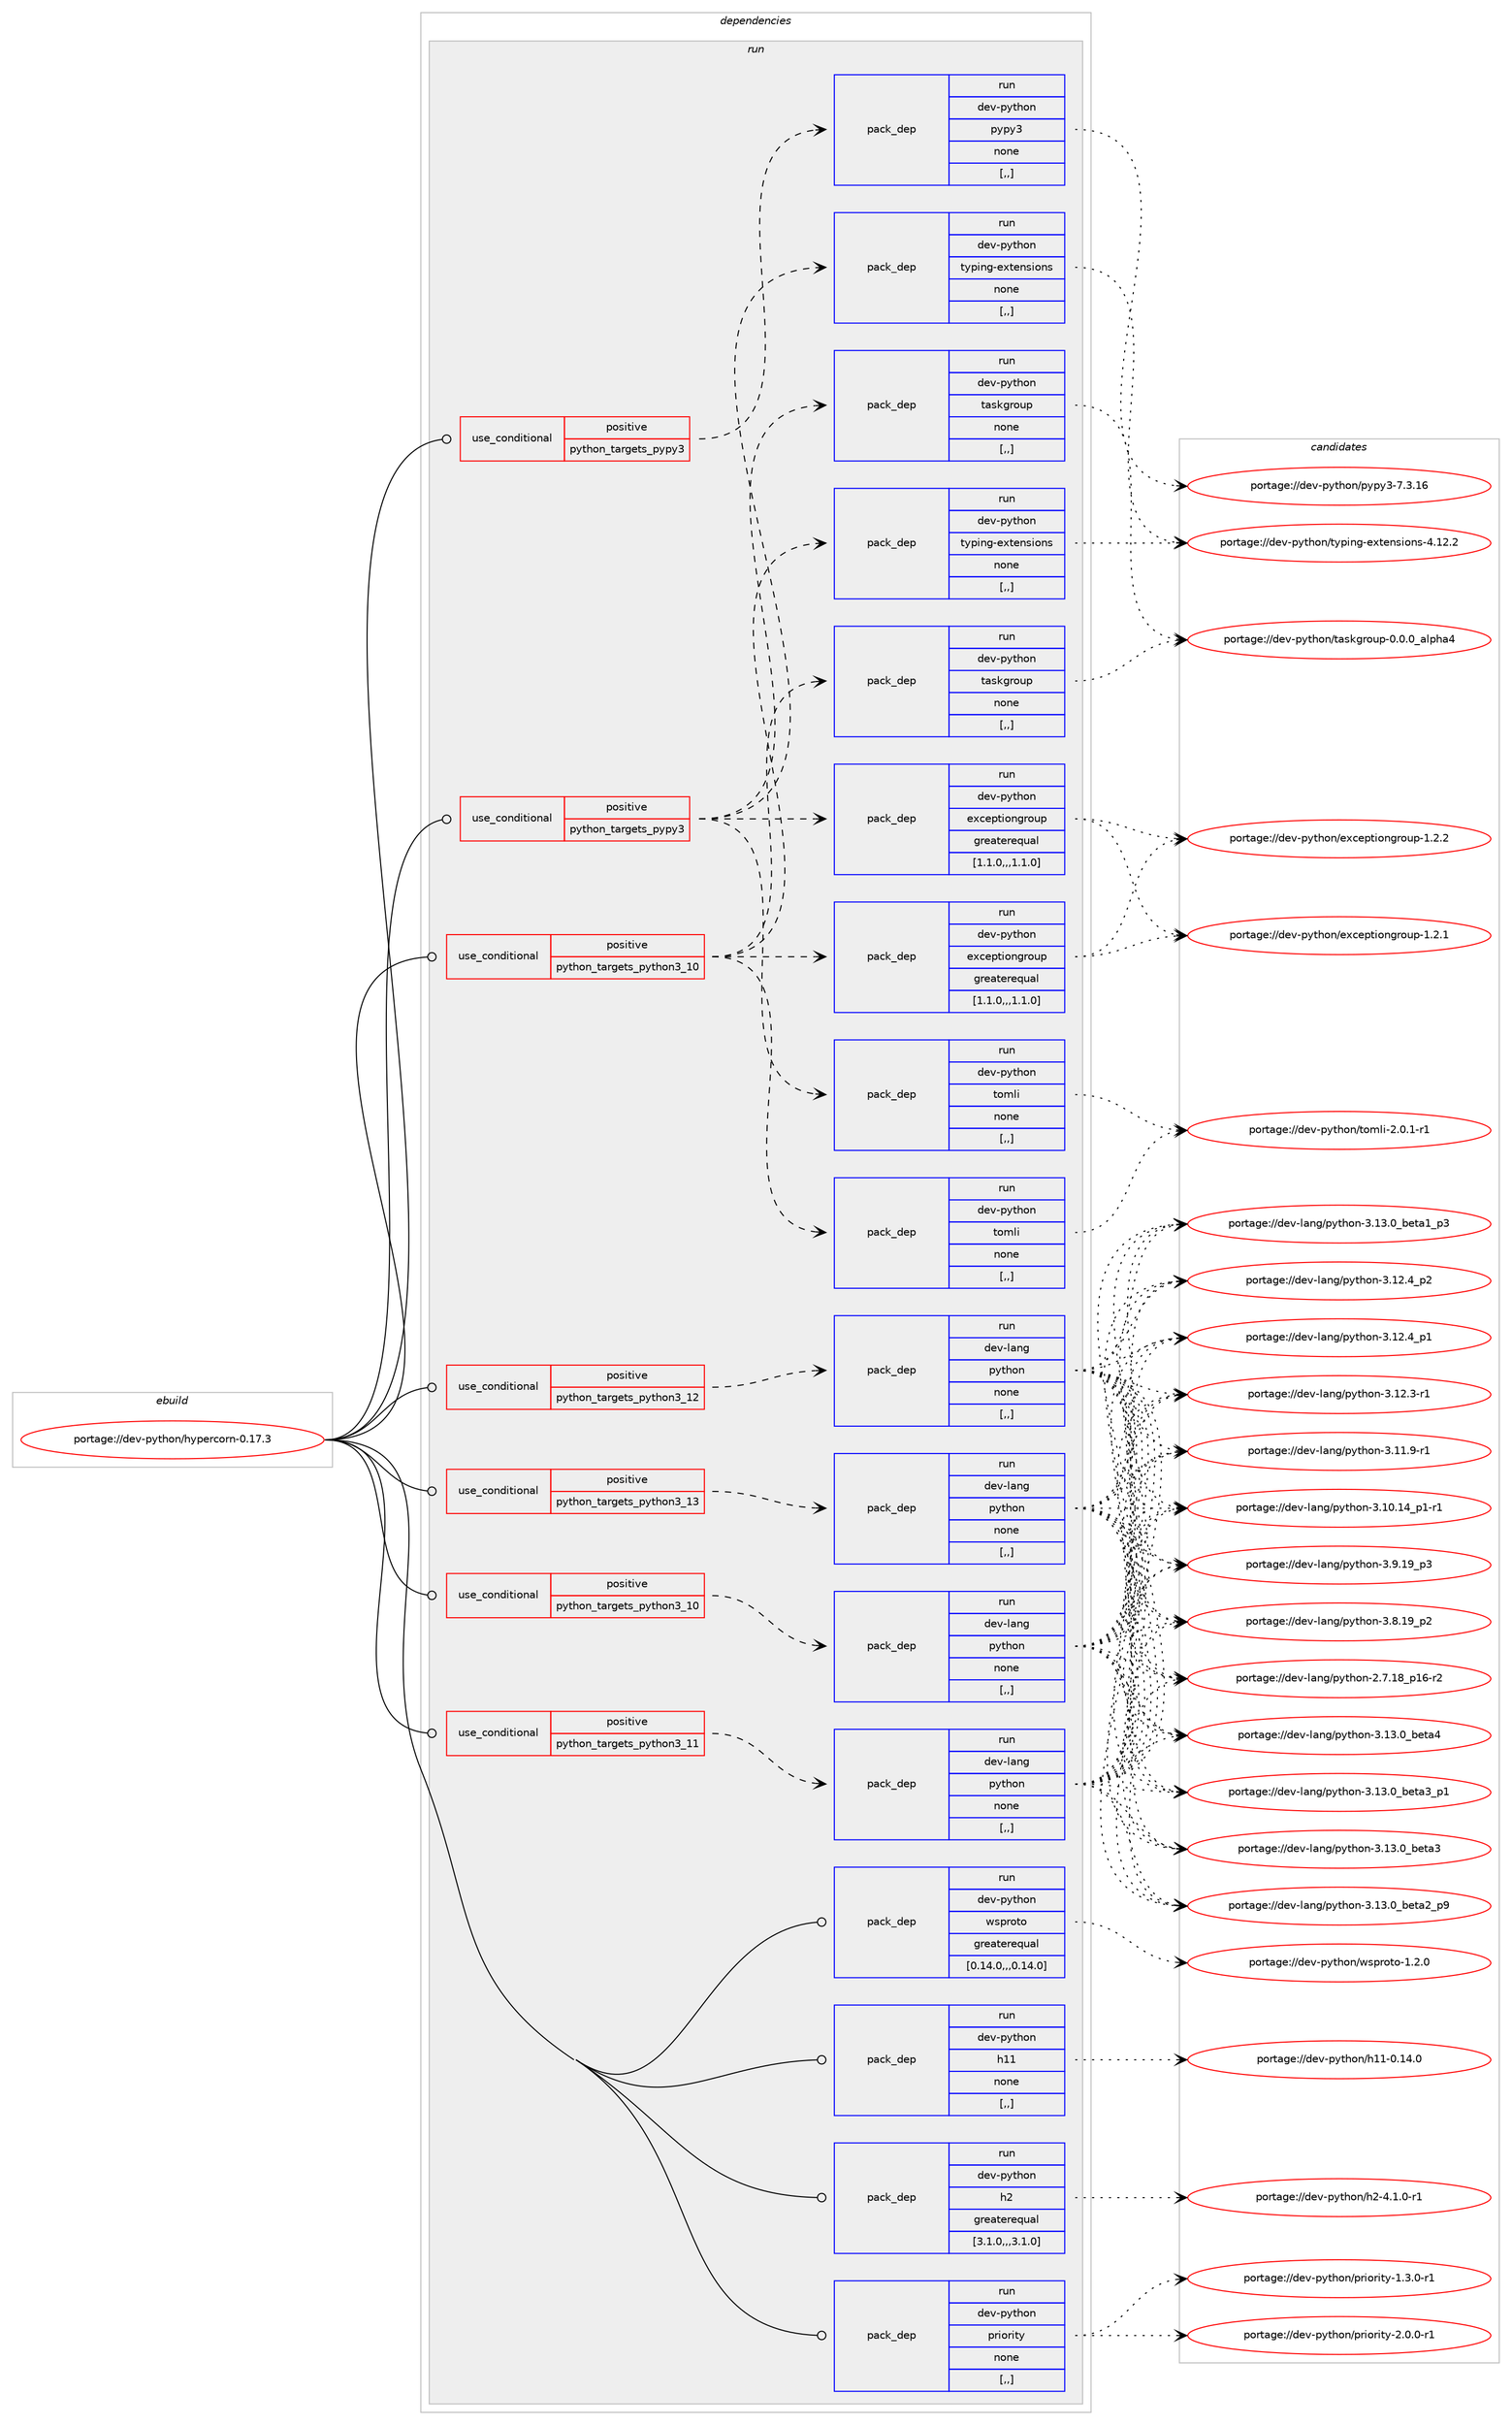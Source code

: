 digraph prolog {

# *************
# Graph options
# *************

newrank=true;
concentrate=true;
compound=true;
graph [rankdir=LR,fontname=Helvetica,fontsize=10,ranksep=1.5];#, ranksep=2.5, nodesep=0.2];
edge  [arrowhead=vee];
node  [fontname=Helvetica,fontsize=10];

# **********
# The ebuild
# **********

subgraph cluster_leftcol {
color=gray;
label=<<i>ebuild</i>>;
id [label="portage://dev-python/hypercorn-0.17.3", color=red, width=4, href="../dev-python/hypercorn-0.17.3.svg"];
}

# ****************
# The dependencies
# ****************

subgraph cluster_midcol {
color=gray;
label=<<i>dependencies</i>>;
subgraph cluster_compile {
fillcolor="#eeeeee";
style=filled;
label=<<i>compile</i>>;
}
subgraph cluster_compileandrun {
fillcolor="#eeeeee";
style=filled;
label=<<i>compile and run</i>>;
}
subgraph cluster_run {
fillcolor="#eeeeee";
style=filled;
label=<<i>run</i>>;
subgraph cond33666 {
dependency148445 [label=<<TABLE BORDER="0" CELLBORDER="1" CELLSPACING="0" CELLPADDING="4"><TR><TD ROWSPAN="3" CELLPADDING="10">use_conditional</TD></TR><TR><TD>positive</TD></TR><TR><TD>python_targets_pypy3</TD></TR></TABLE>>, shape=none, color=red];
subgraph pack113526 {
dependency148446 [label=<<TABLE BORDER="0" CELLBORDER="1" CELLSPACING="0" CELLPADDING="4" WIDTH="220"><TR><TD ROWSPAN="6" CELLPADDING="30">pack_dep</TD></TR><TR><TD WIDTH="110">run</TD></TR><TR><TD>dev-python</TD></TR><TR><TD>exceptiongroup</TD></TR><TR><TD>greaterequal</TD></TR><TR><TD>[1.1.0,,,1.1.0]</TD></TR></TABLE>>, shape=none, color=blue];
}
dependency148445:e -> dependency148446:w [weight=20,style="dashed",arrowhead="vee"];
subgraph pack113527 {
dependency148447 [label=<<TABLE BORDER="0" CELLBORDER="1" CELLSPACING="0" CELLPADDING="4" WIDTH="220"><TR><TD ROWSPAN="6" CELLPADDING="30">pack_dep</TD></TR><TR><TD WIDTH="110">run</TD></TR><TR><TD>dev-python</TD></TR><TR><TD>taskgroup</TD></TR><TR><TD>none</TD></TR><TR><TD>[,,]</TD></TR></TABLE>>, shape=none, color=blue];
}
dependency148445:e -> dependency148447:w [weight=20,style="dashed",arrowhead="vee"];
subgraph pack113528 {
dependency148448 [label=<<TABLE BORDER="0" CELLBORDER="1" CELLSPACING="0" CELLPADDING="4" WIDTH="220"><TR><TD ROWSPAN="6" CELLPADDING="30">pack_dep</TD></TR><TR><TD WIDTH="110">run</TD></TR><TR><TD>dev-python</TD></TR><TR><TD>tomli</TD></TR><TR><TD>none</TD></TR><TR><TD>[,,]</TD></TR></TABLE>>, shape=none, color=blue];
}
dependency148445:e -> dependency148448:w [weight=20,style="dashed",arrowhead="vee"];
subgraph pack113529 {
dependency148449 [label=<<TABLE BORDER="0" CELLBORDER="1" CELLSPACING="0" CELLPADDING="4" WIDTH="220"><TR><TD ROWSPAN="6" CELLPADDING="30">pack_dep</TD></TR><TR><TD WIDTH="110">run</TD></TR><TR><TD>dev-python</TD></TR><TR><TD>typing-extensions</TD></TR><TR><TD>none</TD></TR><TR><TD>[,,]</TD></TR></TABLE>>, shape=none, color=blue];
}
dependency148445:e -> dependency148449:w [weight=20,style="dashed",arrowhead="vee"];
}
id:e -> dependency148445:w [weight=20,style="solid",arrowhead="odot"];
subgraph cond33667 {
dependency148450 [label=<<TABLE BORDER="0" CELLBORDER="1" CELLSPACING="0" CELLPADDING="4"><TR><TD ROWSPAN="3" CELLPADDING="10">use_conditional</TD></TR><TR><TD>positive</TD></TR><TR><TD>python_targets_pypy3</TD></TR></TABLE>>, shape=none, color=red];
subgraph pack113530 {
dependency148451 [label=<<TABLE BORDER="0" CELLBORDER="1" CELLSPACING="0" CELLPADDING="4" WIDTH="220"><TR><TD ROWSPAN="6" CELLPADDING="30">pack_dep</TD></TR><TR><TD WIDTH="110">run</TD></TR><TR><TD>dev-python</TD></TR><TR><TD>pypy3</TD></TR><TR><TD>none</TD></TR><TR><TD>[,,]</TD></TR></TABLE>>, shape=none, color=blue];
}
dependency148450:e -> dependency148451:w [weight=20,style="dashed",arrowhead="vee"];
}
id:e -> dependency148450:w [weight=20,style="solid",arrowhead="odot"];
subgraph cond33668 {
dependency148452 [label=<<TABLE BORDER="0" CELLBORDER="1" CELLSPACING="0" CELLPADDING="4"><TR><TD ROWSPAN="3" CELLPADDING="10">use_conditional</TD></TR><TR><TD>positive</TD></TR><TR><TD>python_targets_python3_10</TD></TR></TABLE>>, shape=none, color=red];
subgraph pack113531 {
dependency148453 [label=<<TABLE BORDER="0" CELLBORDER="1" CELLSPACING="0" CELLPADDING="4" WIDTH="220"><TR><TD ROWSPAN="6" CELLPADDING="30">pack_dep</TD></TR><TR><TD WIDTH="110">run</TD></TR><TR><TD>dev-lang</TD></TR><TR><TD>python</TD></TR><TR><TD>none</TD></TR><TR><TD>[,,]</TD></TR></TABLE>>, shape=none, color=blue];
}
dependency148452:e -> dependency148453:w [weight=20,style="dashed",arrowhead="vee"];
}
id:e -> dependency148452:w [weight=20,style="solid",arrowhead="odot"];
subgraph cond33669 {
dependency148454 [label=<<TABLE BORDER="0" CELLBORDER="1" CELLSPACING="0" CELLPADDING="4"><TR><TD ROWSPAN="3" CELLPADDING="10">use_conditional</TD></TR><TR><TD>positive</TD></TR><TR><TD>python_targets_python3_10</TD></TR></TABLE>>, shape=none, color=red];
subgraph pack113532 {
dependency148455 [label=<<TABLE BORDER="0" CELLBORDER="1" CELLSPACING="0" CELLPADDING="4" WIDTH="220"><TR><TD ROWSPAN="6" CELLPADDING="30">pack_dep</TD></TR><TR><TD WIDTH="110">run</TD></TR><TR><TD>dev-python</TD></TR><TR><TD>exceptiongroup</TD></TR><TR><TD>greaterequal</TD></TR><TR><TD>[1.1.0,,,1.1.0]</TD></TR></TABLE>>, shape=none, color=blue];
}
dependency148454:e -> dependency148455:w [weight=20,style="dashed",arrowhead="vee"];
subgraph pack113533 {
dependency148456 [label=<<TABLE BORDER="0" CELLBORDER="1" CELLSPACING="0" CELLPADDING="4" WIDTH="220"><TR><TD ROWSPAN="6" CELLPADDING="30">pack_dep</TD></TR><TR><TD WIDTH="110">run</TD></TR><TR><TD>dev-python</TD></TR><TR><TD>taskgroup</TD></TR><TR><TD>none</TD></TR><TR><TD>[,,]</TD></TR></TABLE>>, shape=none, color=blue];
}
dependency148454:e -> dependency148456:w [weight=20,style="dashed",arrowhead="vee"];
subgraph pack113534 {
dependency148457 [label=<<TABLE BORDER="0" CELLBORDER="1" CELLSPACING="0" CELLPADDING="4" WIDTH="220"><TR><TD ROWSPAN="6" CELLPADDING="30">pack_dep</TD></TR><TR><TD WIDTH="110">run</TD></TR><TR><TD>dev-python</TD></TR><TR><TD>tomli</TD></TR><TR><TD>none</TD></TR><TR><TD>[,,]</TD></TR></TABLE>>, shape=none, color=blue];
}
dependency148454:e -> dependency148457:w [weight=20,style="dashed",arrowhead="vee"];
subgraph pack113535 {
dependency148458 [label=<<TABLE BORDER="0" CELLBORDER="1" CELLSPACING="0" CELLPADDING="4" WIDTH="220"><TR><TD ROWSPAN="6" CELLPADDING="30">pack_dep</TD></TR><TR><TD WIDTH="110">run</TD></TR><TR><TD>dev-python</TD></TR><TR><TD>typing-extensions</TD></TR><TR><TD>none</TD></TR><TR><TD>[,,]</TD></TR></TABLE>>, shape=none, color=blue];
}
dependency148454:e -> dependency148458:w [weight=20,style="dashed",arrowhead="vee"];
}
id:e -> dependency148454:w [weight=20,style="solid",arrowhead="odot"];
subgraph cond33670 {
dependency148459 [label=<<TABLE BORDER="0" CELLBORDER="1" CELLSPACING="0" CELLPADDING="4"><TR><TD ROWSPAN="3" CELLPADDING="10">use_conditional</TD></TR><TR><TD>positive</TD></TR><TR><TD>python_targets_python3_11</TD></TR></TABLE>>, shape=none, color=red];
subgraph pack113536 {
dependency148460 [label=<<TABLE BORDER="0" CELLBORDER="1" CELLSPACING="0" CELLPADDING="4" WIDTH="220"><TR><TD ROWSPAN="6" CELLPADDING="30">pack_dep</TD></TR><TR><TD WIDTH="110">run</TD></TR><TR><TD>dev-lang</TD></TR><TR><TD>python</TD></TR><TR><TD>none</TD></TR><TR><TD>[,,]</TD></TR></TABLE>>, shape=none, color=blue];
}
dependency148459:e -> dependency148460:w [weight=20,style="dashed",arrowhead="vee"];
}
id:e -> dependency148459:w [weight=20,style="solid",arrowhead="odot"];
subgraph cond33671 {
dependency148461 [label=<<TABLE BORDER="0" CELLBORDER="1" CELLSPACING="0" CELLPADDING="4"><TR><TD ROWSPAN="3" CELLPADDING="10">use_conditional</TD></TR><TR><TD>positive</TD></TR><TR><TD>python_targets_python3_12</TD></TR></TABLE>>, shape=none, color=red];
subgraph pack113537 {
dependency148462 [label=<<TABLE BORDER="0" CELLBORDER="1" CELLSPACING="0" CELLPADDING="4" WIDTH="220"><TR><TD ROWSPAN="6" CELLPADDING="30">pack_dep</TD></TR><TR><TD WIDTH="110">run</TD></TR><TR><TD>dev-lang</TD></TR><TR><TD>python</TD></TR><TR><TD>none</TD></TR><TR><TD>[,,]</TD></TR></TABLE>>, shape=none, color=blue];
}
dependency148461:e -> dependency148462:w [weight=20,style="dashed",arrowhead="vee"];
}
id:e -> dependency148461:w [weight=20,style="solid",arrowhead="odot"];
subgraph cond33672 {
dependency148463 [label=<<TABLE BORDER="0" CELLBORDER="1" CELLSPACING="0" CELLPADDING="4"><TR><TD ROWSPAN="3" CELLPADDING="10">use_conditional</TD></TR><TR><TD>positive</TD></TR><TR><TD>python_targets_python3_13</TD></TR></TABLE>>, shape=none, color=red];
subgraph pack113538 {
dependency148464 [label=<<TABLE BORDER="0" CELLBORDER="1" CELLSPACING="0" CELLPADDING="4" WIDTH="220"><TR><TD ROWSPAN="6" CELLPADDING="30">pack_dep</TD></TR><TR><TD WIDTH="110">run</TD></TR><TR><TD>dev-lang</TD></TR><TR><TD>python</TD></TR><TR><TD>none</TD></TR><TR><TD>[,,]</TD></TR></TABLE>>, shape=none, color=blue];
}
dependency148463:e -> dependency148464:w [weight=20,style="dashed",arrowhead="vee"];
}
id:e -> dependency148463:w [weight=20,style="solid",arrowhead="odot"];
subgraph pack113539 {
dependency148465 [label=<<TABLE BORDER="0" CELLBORDER="1" CELLSPACING="0" CELLPADDING="4" WIDTH="220"><TR><TD ROWSPAN="6" CELLPADDING="30">pack_dep</TD></TR><TR><TD WIDTH="110">run</TD></TR><TR><TD>dev-python</TD></TR><TR><TD>h11</TD></TR><TR><TD>none</TD></TR><TR><TD>[,,]</TD></TR></TABLE>>, shape=none, color=blue];
}
id:e -> dependency148465:w [weight=20,style="solid",arrowhead="odot"];
subgraph pack113540 {
dependency148466 [label=<<TABLE BORDER="0" CELLBORDER="1" CELLSPACING="0" CELLPADDING="4" WIDTH="220"><TR><TD ROWSPAN="6" CELLPADDING="30">pack_dep</TD></TR><TR><TD WIDTH="110">run</TD></TR><TR><TD>dev-python</TD></TR><TR><TD>h2</TD></TR><TR><TD>greaterequal</TD></TR><TR><TD>[3.1.0,,,3.1.0]</TD></TR></TABLE>>, shape=none, color=blue];
}
id:e -> dependency148466:w [weight=20,style="solid",arrowhead="odot"];
subgraph pack113541 {
dependency148467 [label=<<TABLE BORDER="0" CELLBORDER="1" CELLSPACING="0" CELLPADDING="4" WIDTH="220"><TR><TD ROWSPAN="6" CELLPADDING="30">pack_dep</TD></TR><TR><TD WIDTH="110">run</TD></TR><TR><TD>dev-python</TD></TR><TR><TD>priority</TD></TR><TR><TD>none</TD></TR><TR><TD>[,,]</TD></TR></TABLE>>, shape=none, color=blue];
}
id:e -> dependency148467:w [weight=20,style="solid",arrowhead="odot"];
subgraph pack113542 {
dependency148468 [label=<<TABLE BORDER="0" CELLBORDER="1" CELLSPACING="0" CELLPADDING="4" WIDTH="220"><TR><TD ROWSPAN="6" CELLPADDING="30">pack_dep</TD></TR><TR><TD WIDTH="110">run</TD></TR><TR><TD>dev-python</TD></TR><TR><TD>wsproto</TD></TR><TR><TD>greaterequal</TD></TR><TR><TD>[0.14.0,,,0.14.0]</TD></TR></TABLE>>, shape=none, color=blue];
}
id:e -> dependency148468:w [weight=20,style="solid",arrowhead="odot"];
}
}

# **************
# The candidates
# **************

subgraph cluster_choices {
rank=same;
color=gray;
label=<<i>candidates</i>>;

subgraph choice113526 {
color=black;
nodesep=1;
choice100101118451121211161041111104710112099101112116105111110103114111117112454946504650 [label="portage://dev-python/exceptiongroup-1.2.2", color=red, width=4,href="../dev-python/exceptiongroup-1.2.2.svg"];
choice100101118451121211161041111104710112099101112116105111110103114111117112454946504649 [label="portage://dev-python/exceptiongroup-1.2.1", color=red, width=4,href="../dev-python/exceptiongroup-1.2.1.svg"];
dependency148446:e -> choice100101118451121211161041111104710112099101112116105111110103114111117112454946504650:w [style=dotted,weight="100"];
dependency148446:e -> choice100101118451121211161041111104710112099101112116105111110103114111117112454946504649:w [style=dotted,weight="100"];
}
subgraph choice113527 {
color=black;
nodesep=1;
choice10010111845112121116104111110471169711510710311411111711245484648464895971081121049752 [label="portage://dev-python/taskgroup-0.0.0_alpha4", color=red, width=4,href="../dev-python/taskgroup-0.0.0_alpha4.svg"];
dependency148447:e -> choice10010111845112121116104111110471169711510710311411111711245484648464895971081121049752:w [style=dotted,weight="100"];
}
subgraph choice113528 {
color=black;
nodesep=1;
choice10010111845112121116104111110471161111091081054550464846494511449 [label="portage://dev-python/tomli-2.0.1-r1", color=red, width=4,href="../dev-python/tomli-2.0.1-r1.svg"];
dependency148448:e -> choice10010111845112121116104111110471161111091081054550464846494511449:w [style=dotted,weight="100"];
}
subgraph choice113529 {
color=black;
nodesep=1;
choice10010111845112121116104111110471161211121051101034510112011610111011510511111011545524649504650 [label="portage://dev-python/typing-extensions-4.12.2", color=red, width=4,href="../dev-python/typing-extensions-4.12.2.svg"];
dependency148449:e -> choice10010111845112121116104111110471161211121051101034510112011610111011510511111011545524649504650:w [style=dotted,weight="100"];
}
subgraph choice113530 {
color=black;
nodesep=1;
choice10010111845112121116104111110471121211121215145554651464954 [label="portage://dev-python/pypy3-7.3.16", color=red, width=4,href="../dev-python/pypy3-7.3.16.svg"];
dependency148451:e -> choice10010111845112121116104111110471121211121215145554651464954:w [style=dotted,weight="100"];
}
subgraph choice113531 {
color=black;
nodesep=1;
choice1001011184510897110103471121211161041111104551464951464895981011169752 [label="portage://dev-lang/python-3.13.0_beta4", color=red, width=4,href="../dev-lang/python-3.13.0_beta4.svg"];
choice10010111845108971101034711212111610411111045514649514648959810111697519511249 [label="portage://dev-lang/python-3.13.0_beta3_p1", color=red, width=4,href="../dev-lang/python-3.13.0_beta3_p1.svg"];
choice1001011184510897110103471121211161041111104551464951464895981011169751 [label="portage://dev-lang/python-3.13.0_beta3", color=red, width=4,href="../dev-lang/python-3.13.0_beta3.svg"];
choice10010111845108971101034711212111610411111045514649514648959810111697509511257 [label="portage://dev-lang/python-3.13.0_beta2_p9", color=red, width=4,href="../dev-lang/python-3.13.0_beta2_p9.svg"];
choice10010111845108971101034711212111610411111045514649514648959810111697499511251 [label="portage://dev-lang/python-3.13.0_beta1_p3", color=red, width=4,href="../dev-lang/python-3.13.0_beta1_p3.svg"];
choice100101118451089711010347112121116104111110455146495046529511250 [label="portage://dev-lang/python-3.12.4_p2", color=red, width=4,href="../dev-lang/python-3.12.4_p2.svg"];
choice100101118451089711010347112121116104111110455146495046529511249 [label="portage://dev-lang/python-3.12.4_p1", color=red, width=4,href="../dev-lang/python-3.12.4_p1.svg"];
choice100101118451089711010347112121116104111110455146495046514511449 [label="portage://dev-lang/python-3.12.3-r1", color=red, width=4,href="../dev-lang/python-3.12.3-r1.svg"];
choice100101118451089711010347112121116104111110455146494946574511449 [label="portage://dev-lang/python-3.11.9-r1", color=red, width=4,href="../dev-lang/python-3.11.9-r1.svg"];
choice100101118451089711010347112121116104111110455146494846495295112494511449 [label="portage://dev-lang/python-3.10.14_p1-r1", color=red, width=4,href="../dev-lang/python-3.10.14_p1-r1.svg"];
choice100101118451089711010347112121116104111110455146574649579511251 [label="portage://dev-lang/python-3.9.19_p3", color=red, width=4,href="../dev-lang/python-3.9.19_p3.svg"];
choice100101118451089711010347112121116104111110455146564649579511250 [label="portage://dev-lang/python-3.8.19_p2", color=red, width=4,href="../dev-lang/python-3.8.19_p2.svg"];
choice100101118451089711010347112121116104111110455046554649569511249544511450 [label="portage://dev-lang/python-2.7.18_p16-r2", color=red, width=4,href="../dev-lang/python-2.7.18_p16-r2.svg"];
dependency148453:e -> choice1001011184510897110103471121211161041111104551464951464895981011169752:w [style=dotted,weight="100"];
dependency148453:e -> choice10010111845108971101034711212111610411111045514649514648959810111697519511249:w [style=dotted,weight="100"];
dependency148453:e -> choice1001011184510897110103471121211161041111104551464951464895981011169751:w [style=dotted,weight="100"];
dependency148453:e -> choice10010111845108971101034711212111610411111045514649514648959810111697509511257:w [style=dotted,weight="100"];
dependency148453:e -> choice10010111845108971101034711212111610411111045514649514648959810111697499511251:w [style=dotted,weight="100"];
dependency148453:e -> choice100101118451089711010347112121116104111110455146495046529511250:w [style=dotted,weight="100"];
dependency148453:e -> choice100101118451089711010347112121116104111110455146495046529511249:w [style=dotted,weight="100"];
dependency148453:e -> choice100101118451089711010347112121116104111110455146495046514511449:w [style=dotted,weight="100"];
dependency148453:e -> choice100101118451089711010347112121116104111110455146494946574511449:w [style=dotted,weight="100"];
dependency148453:e -> choice100101118451089711010347112121116104111110455146494846495295112494511449:w [style=dotted,weight="100"];
dependency148453:e -> choice100101118451089711010347112121116104111110455146574649579511251:w [style=dotted,weight="100"];
dependency148453:e -> choice100101118451089711010347112121116104111110455146564649579511250:w [style=dotted,weight="100"];
dependency148453:e -> choice100101118451089711010347112121116104111110455046554649569511249544511450:w [style=dotted,weight="100"];
}
subgraph choice113532 {
color=black;
nodesep=1;
choice100101118451121211161041111104710112099101112116105111110103114111117112454946504650 [label="portage://dev-python/exceptiongroup-1.2.2", color=red, width=4,href="../dev-python/exceptiongroup-1.2.2.svg"];
choice100101118451121211161041111104710112099101112116105111110103114111117112454946504649 [label="portage://dev-python/exceptiongroup-1.2.1", color=red, width=4,href="../dev-python/exceptiongroup-1.2.1.svg"];
dependency148455:e -> choice100101118451121211161041111104710112099101112116105111110103114111117112454946504650:w [style=dotted,weight="100"];
dependency148455:e -> choice100101118451121211161041111104710112099101112116105111110103114111117112454946504649:w [style=dotted,weight="100"];
}
subgraph choice113533 {
color=black;
nodesep=1;
choice10010111845112121116104111110471169711510710311411111711245484648464895971081121049752 [label="portage://dev-python/taskgroup-0.0.0_alpha4", color=red, width=4,href="../dev-python/taskgroup-0.0.0_alpha4.svg"];
dependency148456:e -> choice10010111845112121116104111110471169711510710311411111711245484648464895971081121049752:w [style=dotted,weight="100"];
}
subgraph choice113534 {
color=black;
nodesep=1;
choice10010111845112121116104111110471161111091081054550464846494511449 [label="portage://dev-python/tomli-2.0.1-r1", color=red, width=4,href="../dev-python/tomli-2.0.1-r1.svg"];
dependency148457:e -> choice10010111845112121116104111110471161111091081054550464846494511449:w [style=dotted,weight="100"];
}
subgraph choice113535 {
color=black;
nodesep=1;
choice10010111845112121116104111110471161211121051101034510112011610111011510511111011545524649504650 [label="portage://dev-python/typing-extensions-4.12.2", color=red, width=4,href="../dev-python/typing-extensions-4.12.2.svg"];
dependency148458:e -> choice10010111845112121116104111110471161211121051101034510112011610111011510511111011545524649504650:w [style=dotted,weight="100"];
}
subgraph choice113536 {
color=black;
nodesep=1;
choice1001011184510897110103471121211161041111104551464951464895981011169752 [label="portage://dev-lang/python-3.13.0_beta4", color=red, width=4,href="../dev-lang/python-3.13.0_beta4.svg"];
choice10010111845108971101034711212111610411111045514649514648959810111697519511249 [label="portage://dev-lang/python-3.13.0_beta3_p1", color=red, width=4,href="../dev-lang/python-3.13.0_beta3_p1.svg"];
choice1001011184510897110103471121211161041111104551464951464895981011169751 [label="portage://dev-lang/python-3.13.0_beta3", color=red, width=4,href="../dev-lang/python-3.13.0_beta3.svg"];
choice10010111845108971101034711212111610411111045514649514648959810111697509511257 [label="portage://dev-lang/python-3.13.0_beta2_p9", color=red, width=4,href="../dev-lang/python-3.13.0_beta2_p9.svg"];
choice10010111845108971101034711212111610411111045514649514648959810111697499511251 [label="portage://dev-lang/python-3.13.0_beta1_p3", color=red, width=4,href="../dev-lang/python-3.13.0_beta1_p3.svg"];
choice100101118451089711010347112121116104111110455146495046529511250 [label="portage://dev-lang/python-3.12.4_p2", color=red, width=4,href="../dev-lang/python-3.12.4_p2.svg"];
choice100101118451089711010347112121116104111110455146495046529511249 [label="portage://dev-lang/python-3.12.4_p1", color=red, width=4,href="../dev-lang/python-3.12.4_p1.svg"];
choice100101118451089711010347112121116104111110455146495046514511449 [label="portage://dev-lang/python-3.12.3-r1", color=red, width=4,href="../dev-lang/python-3.12.3-r1.svg"];
choice100101118451089711010347112121116104111110455146494946574511449 [label="portage://dev-lang/python-3.11.9-r1", color=red, width=4,href="../dev-lang/python-3.11.9-r1.svg"];
choice100101118451089711010347112121116104111110455146494846495295112494511449 [label="portage://dev-lang/python-3.10.14_p1-r1", color=red, width=4,href="../dev-lang/python-3.10.14_p1-r1.svg"];
choice100101118451089711010347112121116104111110455146574649579511251 [label="portage://dev-lang/python-3.9.19_p3", color=red, width=4,href="../dev-lang/python-3.9.19_p3.svg"];
choice100101118451089711010347112121116104111110455146564649579511250 [label="portage://dev-lang/python-3.8.19_p2", color=red, width=4,href="../dev-lang/python-3.8.19_p2.svg"];
choice100101118451089711010347112121116104111110455046554649569511249544511450 [label="portage://dev-lang/python-2.7.18_p16-r2", color=red, width=4,href="../dev-lang/python-2.7.18_p16-r2.svg"];
dependency148460:e -> choice1001011184510897110103471121211161041111104551464951464895981011169752:w [style=dotted,weight="100"];
dependency148460:e -> choice10010111845108971101034711212111610411111045514649514648959810111697519511249:w [style=dotted,weight="100"];
dependency148460:e -> choice1001011184510897110103471121211161041111104551464951464895981011169751:w [style=dotted,weight="100"];
dependency148460:e -> choice10010111845108971101034711212111610411111045514649514648959810111697509511257:w [style=dotted,weight="100"];
dependency148460:e -> choice10010111845108971101034711212111610411111045514649514648959810111697499511251:w [style=dotted,weight="100"];
dependency148460:e -> choice100101118451089711010347112121116104111110455146495046529511250:w [style=dotted,weight="100"];
dependency148460:e -> choice100101118451089711010347112121116104111110455146495046529511249:w [style=dotted,weight="100"];
dependency148460:e -> choice100101118451089711010347112121116104111110455146495046514511449:w [style=dotted,weight="100"];
dependency148460:e -> choice100101118451089711010347112121116104111110455146494946574511449:w [style=dotted,weight="100"];
dependency148460:e -> choice100101118451089711010347112121116104111110455146494846495295112494511449:w [style=dotted,weight="100"];
dependency148460:e -> choice100101118451089711010347112121116104111110455146574649579511251:w [style=dotted,weight="100"];
dependency148460:e -> choice100101118451089711010347112121116104111110455146564649579511250:w [style=dotted,weight="100"];
dependency148460:e -> choice100101118451089711010347112121116104111110455046554649569511249544511450:w [style=dotted,weight="100"];
}
subgraph choice113537 {
color=black;
nodesep=1;
choice1001011184510897110103471121211161041111104551464951464895981011169752 [label="portage://dev-lang/python-3.13.0_beta4", color=red, width=4,href="../dev-lang/python-3.13.0_beta4.svg"];
choice10010111845108971101034711212111610411111045514649514648959810111697519511249 [label="portage://dev-lang/python-3.13.0_beta3_p1", color=red, width=4,href="../dev-lang/python-3.13.0_beta3_p1.svg"];
choice1001011184510897110103471121211161041111104551464951464895981011169751 [label="portage://dev-lang/python-3.13.0_beta3", color=red, width=4,href="../dev-lang/python-3.13.0_beta3.svg"];
choice10010111845108971101034711212111610411111045514649514648959810111697509511257 [label="portage://dev-lang/python-3.13.0_beta2_p9", color=red, width=4,href="../dev-lang/python-3.13.0_beta2_p9.svg"];
choice10010111845108971101034711212111610411111045514649514648959810111697499511251 [label="portage://dev-lang/python-3.13.0_beta1_p3", color=red, width=4,href="../dev-lang/python-3.13.0_beta1_p3.svg"];
choice100101118451089711010347112121116104111110455146495046529511250 [label="portage://dev-lang/python-3.12.4_p2", color=red, width=4,href="../dev-lang/python-3.12.4_p2.svg"];
choice100101118451089711010347112121116104111110455146495046529511249 [label="portage://dev-lang/python-3.12.4_p1", color=red, width=4,href="../dev-lang/python-3.12.4_p1.svg"];
choice100101118451089711010347112121116104111110455146495046514511449 [label="portage://dev-lang/python-3.12.3-r1", color=red, width=4,href="../dev-lang/python-3.12.3-r1.svg"];
choice100101118451089711010347112121116104111110455146494946574511449 [label="portage://dev-lang/python-3.11.9-r1", color=red, width=4,href="../dev-lang/python-3.11.9-r1.svg"];
choice100101118451089711010347112121116104111110455146494846495295112494511449 [label="portage://dev-lang/python-3.10.14_p1-r1", color=red, width=4,href="../dev-lang/python-3.10.14_p1-r1.svg"];
choice100101118451089711010347112121116104111110455146574649579511251 [label="portage://dev-lang/python-3.9.19_p3", color=red, width=4,href="../dev-lang/python-3.9.19_p3.svg"];
choice100101118451089711010347112121116104111110455146564649579511250 [label="portage://dev-lang/python-3.8.19_p2", color=red, width=4,href="../dev-lang/python-3.8.19_p2.svg"];
choice100101118451089711010347112121116104111110455046554649569511249544511450 [label="portage://dev-lang/python-2.7.18_p16-r2", color=red, width=4,href="../dev-lang/python-2.7.18_p16-r2.svg"];
dependency148462:e -> choice1001011184510897110103471121211161041111104551464951464895981011169752:w [style=dotted,weight="100"];
dependency148462:e -> choice10010111845108971101034711212111610411111045514649514648959810111697519511249:w [style=dotted,weight="100"];
dependency148462:e -> choice1001011184510897110103471121211161041111104551464951464895981011169751:w [style=dotted,weight="100"];
dependency148462:e -> choice10010111845108971101034711212111610411111045514649514648959810111697509511257:w [style=dotted,weight="100"];
dependency148462:e -> choice10010111845108971101034711212111610411111045514649514648959810111697499511251:w [style=dotted,weight="100"];
dependency148462:e -> choice100101118451089711010347112121116104111110455146495046529511250:w [style=dotted,weight="100"];
dependency148462:e -> choice100101118451089711010347112121116104111110455146495046529511249:w [style=dotted,weight="100"];
dependency148462:e -> choice100101118451089711010347112121116104111110455146495046514511449:w [style=dotted,weight="100"];
dependency148462:e -> choice100101118451089711010347112121116104111110455146494946574511449:w [style=dotted,weight="100"];
dependency148462:e -> choice100101118451089711010347112121116104111110455146494846495295112494511449:w [style=dotted,weight="100"];
dependency148462:e -> choice100101118451089711010347112121116104111110455146574649579511251:w [style=dotted,weight="100"];
dependency148462:e -> choice100101118451089711010347112121116104111110455146564649579511250:w [style=dotted,weight="100"];
dependency148462:e -> choice100101118451089711010347112121116104111110455046554649569511249544511450:w [style=dotted,weight="100"];
}
subgraph choice113538 {
color=black;
nodesep=1;
choice1001011184510897110103471121211161041111104551464951464895981011169752 [label="portage://dev-lang/python-3.13.0_beta4", color=red, width=4,href="../dev-lang/python-3.13.0_beta4.svg"];
choice10010111845108971101034711212111610411111045514649514648959810111697519511249 [label="portage://dev-lang/python-3.13.0_beta3_p1", color=red, width=4,href="../dev-lang/python-3.13.0_beta3_p1.svg"];
choice1001011184510897110103471121211161041111104551464951464895981011169751 [label="portage://dev-lang/python-3.13.0_beta3", color=red, width=4,href="../dev-lang/python-3.13.0_beta3.svg"];
choice10010111845108971101034711212111610411111045514649514648959810111697509511257 [label="portage://dev-lang/python-3.13.0_beta2_p9", color=red, width=4,href="../dev-lang/python-3.13.0_beta2_p9.svg"];
choice10010111845108971101034711212111610411111045514649514648959810111697499511251 [label="portage://dev-lang/python-3.13.0_beta1_p3", color=red, width=4,href="../dev-lang/python-3.13.0_beta1_p3.svg"];
choice100101118451089711010347112121116104111110455146495046529511250 [label="portage://dev-lang/python-3.12.4_p2", color=red, width=4,href="../dev-lang/python-3.12.4_p2.svg"];
choice100101118451089711010347112121116104111110455146495046529511249 [label="portage://dev-lang/python-3.12.4_p1", color=red, width=4,href="../dev-lang/python-3.12.4_p1.svg"];
choice100101118451089711010347112121116104111110455146495046514511449 [label="portage://dev-lang/python-3.12.3-r1", color=red, width=4,href="../dev-lang/python-3.12.3-r1.svg"];
choice100101118451089711010347112121116104111110455146494946574511449 [label="portage://dev-lang/python-3.11.9-r1", color=red, width=4,href="../dev-lang/python-3.11.9-r1.svg"];
choice100101118451089711010347112121116104111110455146494846495295112494511449 [label="portage://dev-lang/python-3.10.14_p1-r1", color=red, width=4,href="../dev-lang/python-3.10.14_p1-r1.svg"];
choice100101118451089711010347112121116104111110455146574649579511251 [label="portage://dev-lang/python-3.9.19_p3", color=red, width=4,href="../dev-lang/python-3.9.19_p3.svg"];
choice100101118451089711010347112121116104111110455146564649579511250 [label="portage://dev-lang/python-3.8.19_p2", color=red, width=4,href="../dev-lang/python-3.8.19_p2.svg"];
choice100101118451089711010347112121116104111110455046554649569511249544511450 [label="portage://dev-lang/python-2.7.18_p16-r2", color=red, width=4,href="../dev-lang/python-2.7.18_p16-r2.svg"];
dependency148464:e -> choice1001011184510897110103471121211161041111104551464951464895981011169752:w [style=dotted,weight="100"];
dependency148464:e -> choice10010111845108971101034711212111610411111045514649514648959810111697519511249:w [style=dotted,weight="100"];
dependency148464:e -> choice1001011184510897110103471121211161041111104551464951464895981011169751:w [style=dotted,weight="100"];
dependency148464:e -> choice10010111845108971101034711212111610411111045514649514648959810111697509511257:w [style=dotted,weight="100"];
dependency148464:e -> choice10010111845108971101034711212111610411111045514649514648959810111697499511251:w [style=dotted,weight="100"];
dependency148464:e -> choice100101118451089711010347112121116104111110455146495046529511250:w [style=dotted,weight="100"];
dependency148464:e -> choice100101118451089711010347112121116104111110455146495046529511249:w [style=dotted,weight="100"];
dependency148464:e -> choice100101118451089711010347112121116104111110455146495046514511449:w [style=dotted,weight="100"];
dependency148464:e -> choice100101118451089711010347112121116104111110455146494946574511449:w [style=dotted,weight="100"];
dependency148464:e -> choice100101118451089711010347112121116104111110455146494846495295112494511449:w [style=dotted,weight="100"];
dependency148464:e -> choice100101118451089711010347112121116104111110455146574649579511251:w [style=dotted,weight="100"];
dependency148464:e -> choice100101118451089711010347112121116104111110455146564649579511250:w [style=dotted,weight="100"];
dependency148464:e -> choice100101118451089711010347112121116104111110455046554649569511249544511450:w [style=dotted,weight="100"];
}
subgraph choice113539 {
color=black;
nodesep=1;
choice1001011184511212111610411111047104494945484649524648 [label="portage://dev-python/h11-0.14.0", color=red, width=4,href="../dev-python/h11-0.14.0.svg"];
dependency148465:e -> choice1001011184511212111610411111047104494945484649524648:w [style=dotted,weight="100"];
}
subgraph choice113540 {
color=black;
nodesep=1;
choice1001011184511212111610411111047104504552464946484511449 [label="portage://dev-python/h2-4.1.0-r1", color=red, width=4,href="../dev-python/h2-4.1.0-r1.svg"];
dependency148466:e -> choice1001011184511212111610411111047104504552464946484511449:w [style=dotted,weight="100"];
}
subgraph choice113541 {
color=black;
nodesep=1;
choice10010111845112121116104111110471121141051111141051161214550464846484511449 [label="portage://dev-python/priority-2.0.0-r1", color=red, width=4,href="../dev-python/priority-2.0.0-r1.svg"];
choice10010111845112121116104111110471121141051111141051161214549465146484511449 [label="portage://dev-python/priority-1.3.0-r1", color=red, width=4,href="../dev-python/priority-1.3.0-r1.svg"];
dependency148467:e -> choice10010111845112121116104111110471121141051111141051161214550464846484511449:w [style=dotted,weight="100"];
dependency148467:e -> choice10010111845112121116104111110471121141051111141051161214549465146484511449:w [style=dotted,weight="100"];
}
subgraph choice113542 {
color=black;
nodesep=1;
choice1001011184511212111610411111047119115112114111116111454946504648 [label="portage://dev-python/wsproto-1.2.0", color=red, width=4,href="../dev-python/wsproto-1.2.0.svg"];
dependency148468:e -> choice1001011184511212111610411111047119115112114111116111454946504648:w [style=dotted,weight="100"];
}
}

}
